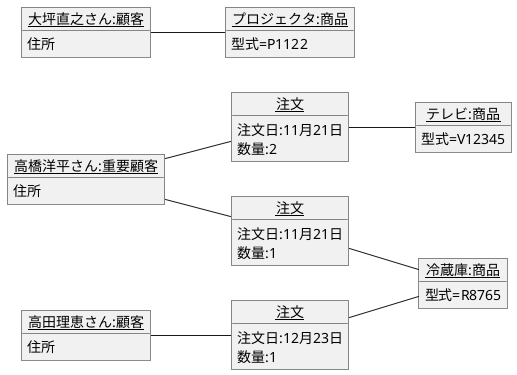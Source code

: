 @startuml
left to right direction
object "<u>高橋洋平さん:重要顧客</u>" as takahasi{
    住所
}
object "<u>高田理恵さん:顧客</u>" as takada{
    住所
}
object "<u>大坪直之さん:顧客</u>" as otubo{
    住所
}
object "<u>冷蔵庫:商品</u>" as  reizouko{
    型式=R8765
}
object "<u>テレビ:商品</u>" as tv{
    型式=V12345
}
object "<u>プロジェクタ:商品</u>" as pro{
    型式=P1122
}
object "<u>注文</u>" as tyumon{
    注文日:11月21日
    数量:2
}
object "<u>注文</u>" as tyumon2{
    注文日:11月21日
    数量:1
}
object "<u>注文</u>" as tyumon3{
    注文日:12月23日
    数量:1
}
takahasi -- tyumon
takahasi -- tyumon2
takada -- tyumon3
tyumon -- tv
tyumon2 -- reizouko
otubo -- pro 
tyumon3 -- reizouko
@enduml